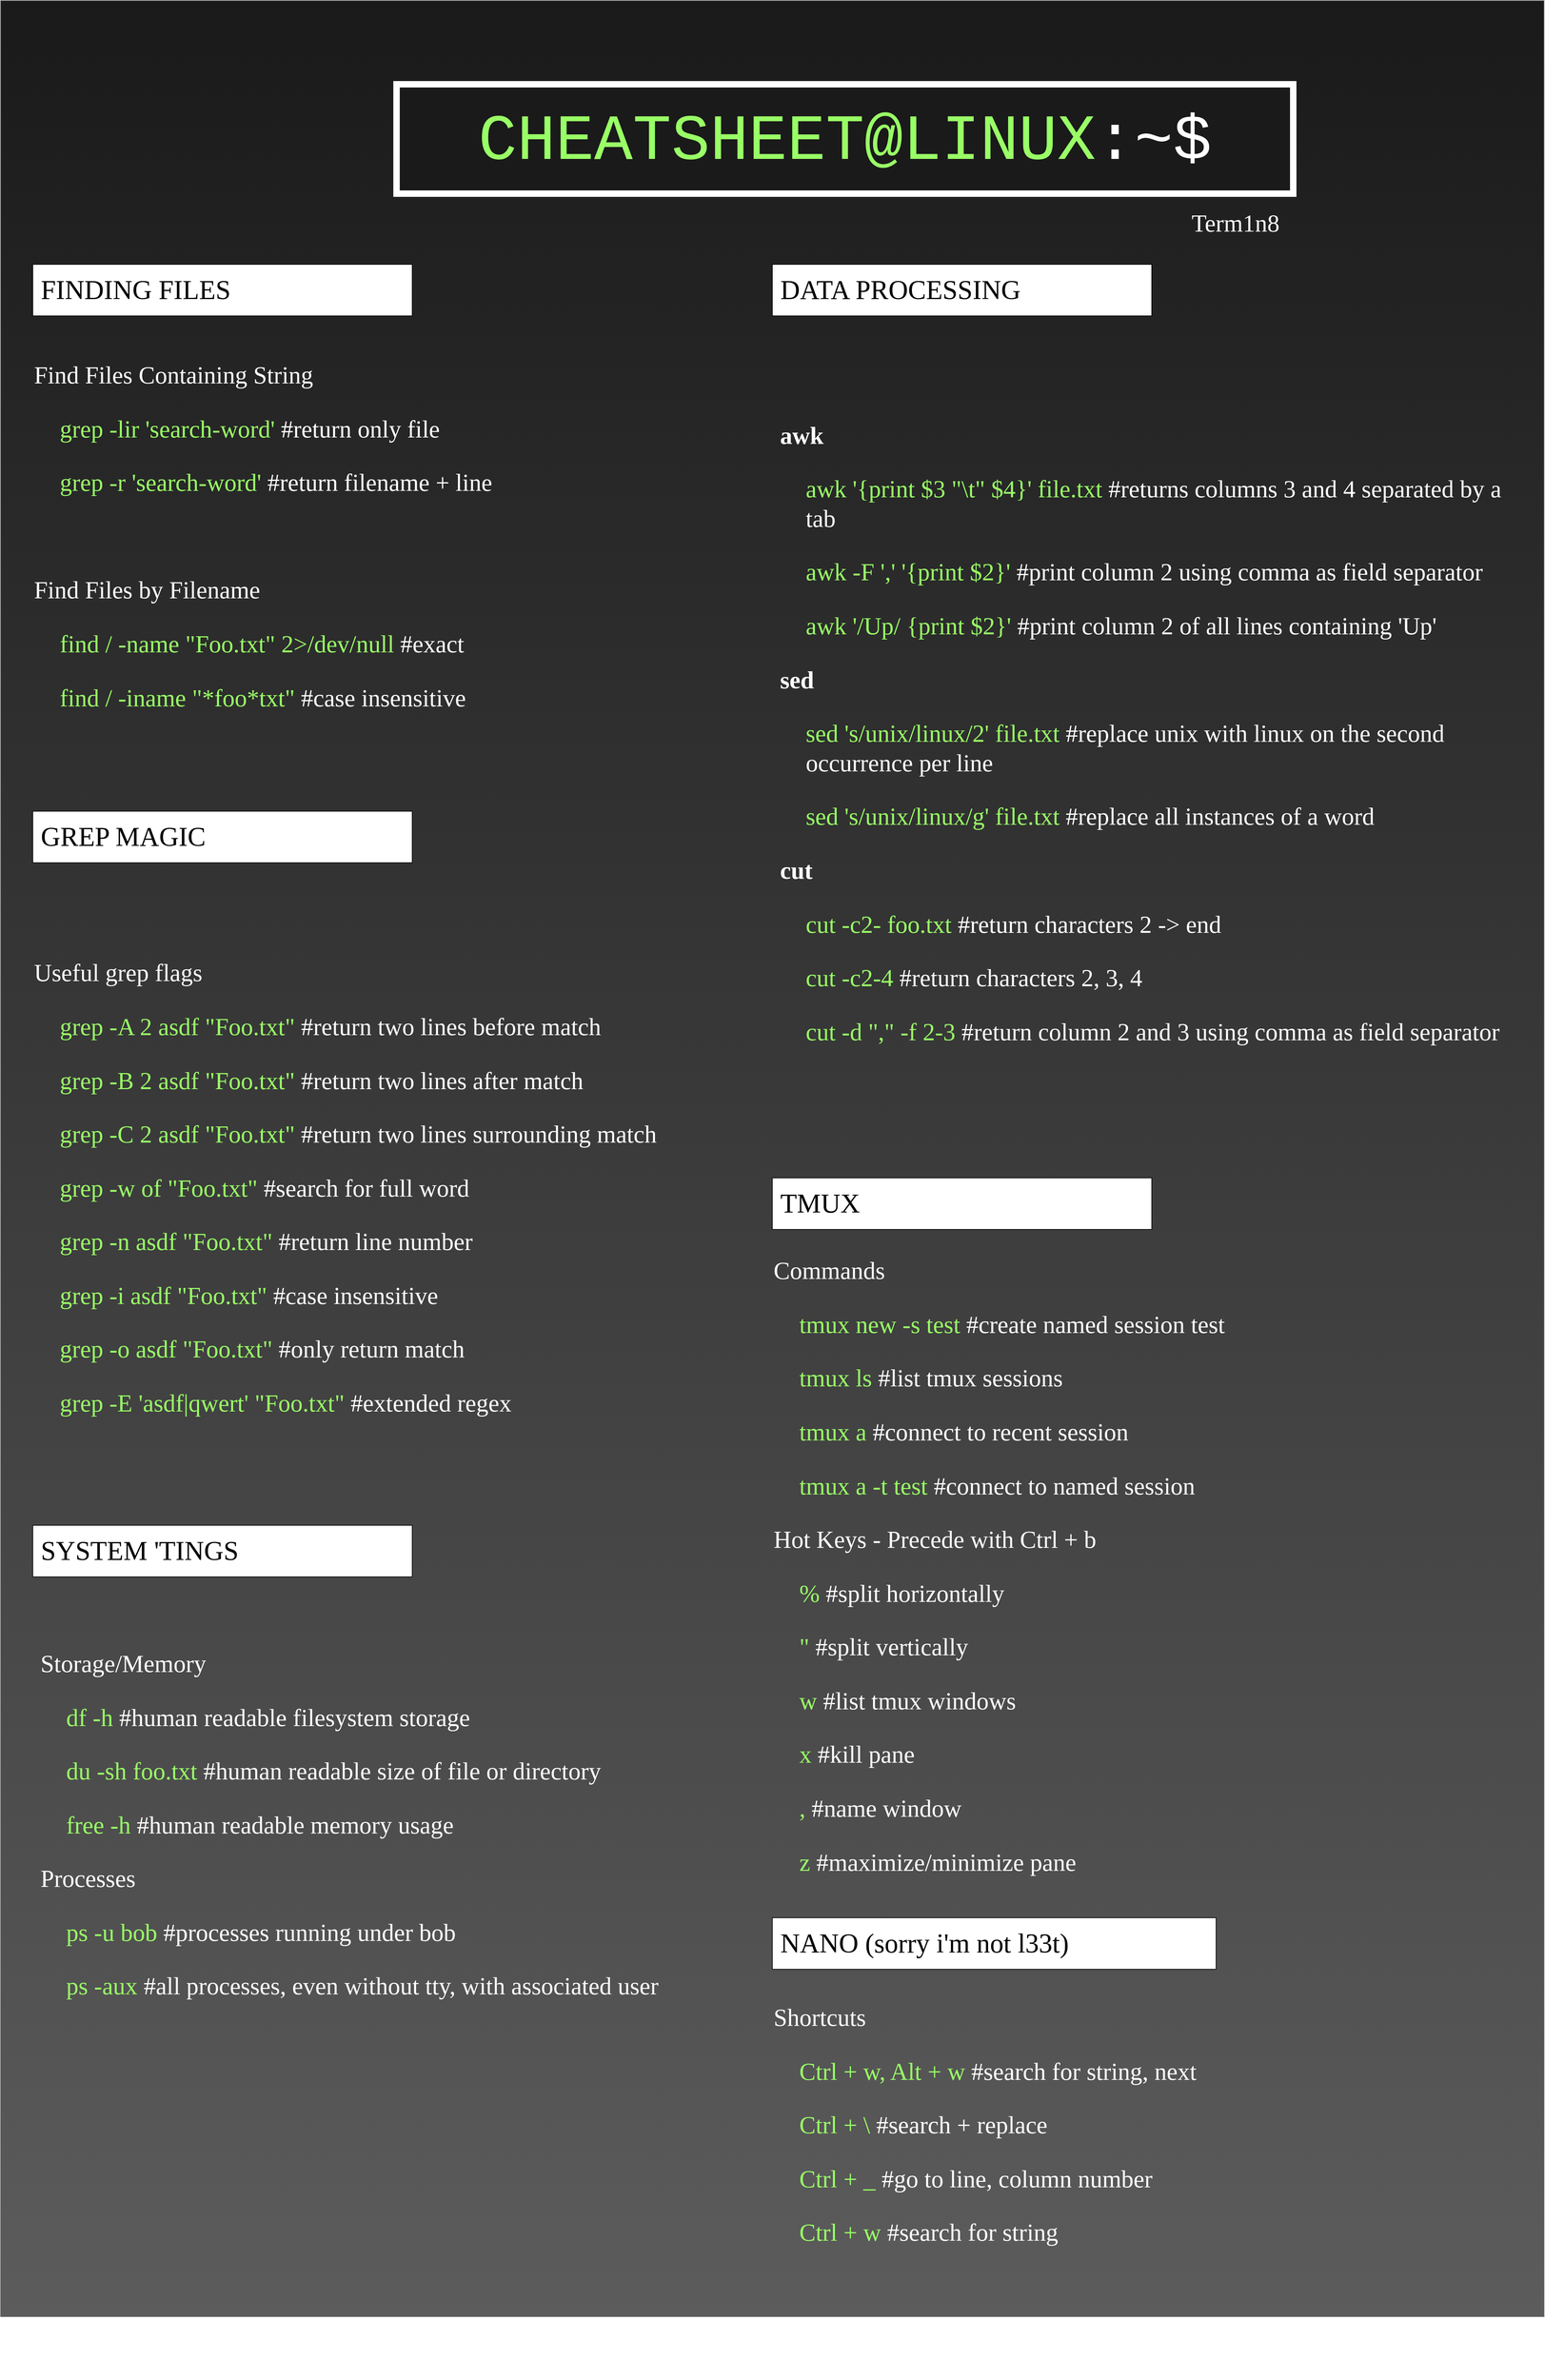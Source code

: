 <mxfile version="24.7.14">
  <diagram name="Page-1" id="yepkRTIXtn5WM8JtZFfc">
    <mxGraphModel dx="4609" dy="2458" grid="1" gridSize="10" guides="1" tooltips="1" connect="1" arrows="1" fold="1" page="1" pageScale="1" pageWidth="850" pageHeight="1100" math="0" shadow="0">
      <root>
        <mxCell id="0" />
        <mxCell id="1" parent="0" />
        <mxCell id="XDAFJz9XsZWurZsPIK9s-1" value="" style="rounded=0;whiteSpace=wrap;html=1;fillColor=#1A1A1A;strokeColor=#666666;gradientColor=#5C5C5C;gradientDirection=south;glass=0;shadow=0;" vertex="1" parent="1">
          <mxGeometry x="280" y="350" width="2400" height="3600" as="geometry" />
        </mxCell>
        <mxCell id="XDAFJz9XsZWurZsPIK9s-9" value="&lt;span style=&quot;font-size: 100px;&quot;&gt;&lt;font color=&quot;#99ff66&quot; face=&quot;Courier New&quot;&gt;CHEATSHEET@LINUX&lt;/font&gt;&lt;font color=&quot;#ffffff&quot; face=&quot;Courier New&quot;&gt;:&lt;/font&gt;&lt;font color=&quot;#ffffff&quot; face=&quot;Courier New&quot;&gt;~$&lt;/font&gt;&lt;/span&gt;" style="rounded=0;whiteSpace=wrap;html=1;fillColor=#1A1A1A;fontColor=#99CCFF;strokeColor=#FFFFFF;strokeWidth=10;" vertex="1" parent="1">
          <mxGeometry x="895.63" y="480" width="1394.37" height="170" as="geometry" />
        </mxCell>
        <mxCell id="XDAFJz9XsZWurZsPIK9s-11" value="&lt;font face=&quot;Lucida Console&quot; style=&quot;font-size: 42px;&quot;&gt;&amp;nbsp;FINDING FILES&lt;/font&gt;" style="rounded=0;whiteSpace=wrap;html=1;align=left;" vertex="1" parent="1">
          <mxGeometry x="330" y="760" width="590" height="80" as="geometry" />
        </mxCell>
        <mxCell id="XDAFJz9XsZWurZsPIK9s-14" value="&lt;font style=&quot;font-size: 38px;&quot; face=&quot;Lucida Console&quot; color=&quot;#ffffff&quot;&gt;Find Files Containing String&lt;/font&gt;&lt;blockquote style=&quot;line-height: 120%; font-size: 38px;&quot;&gt;&lt;font style=&quot;font-size: 38px;&quot; face=&quot;Lucida Console&quot;&gt;&lt;font style=&quot;font-size: 38px;&quot; color=&quot;#99ff66&quot;&gt;grep -lir &#39;search-word&#39; &lt;/font&gt;&lt;font style=&quot;font-size: 38px;&quot; color=&quot;#ffffff&quot;&gt;#return only file&lt;/font&gt;&lt;/font&gt;&lt;/blockquote&gt;&lt;blockquote style=&quot;line-height: 120%; font-size: 38px;&quot;&gt;&lt;font style=&quot;font-size: 38px;&quot; face=&quot;Lucida Console&quot;&gt;&lt;font style=&quot;font-size: 38px;&quot; color=&quot;#99ff66&quot;&gt;grep -r &#39;search-word&#39; &lt;/font&gt;&lt;font style=&quot;font-size: 38px;&quot; color=&quot;#ffffff&quot;&gt;#return filename + line&lt;/font&gt;&lt;/font&gt;&lt;/blockquote&gt;&lt;blockquote style=&quot;line-height: 120%; font-size: 38px;&quot;&gt;&lt;font style=&quot;font-size: 38px;&quot; face=&quot;Lucida Console&quot;&gt;&lt;font style=&quot;font-size: 38px;&quot; color=&quot;#ffffff&quot;&gt;&lt;br&gt;&lt;/font&gt;&lt;/font&gt;&lt;/blockquote&gt;&lt;div style=&quot;line-height: 120%; font-size: 38px;&quot;&gt;&lt;font style=&quot;font-size: 38px;&quot; face=&quot;Lucida Console&quot; color=&quot;#ffffff&quot;&gt;Find Files by Filename&lt;/font&gt;&lt;blockquote style=&quot;line-height: 120%;&quot;&gt;&lt;font style=&quot;font-size: 38px;&quot; color=&quot;#99ff66&quot; face=&quot;Lucida Console&quot;&gt;find / -name &quot;Foo.txt&quot; 2&amp;gt;/dev/null &lt;/font&gt;&lt;font color=&quot;#ffffff&quot; style=&quot;font-size: 38px;&quot; face=&quot;Lucida Console&quot;&gt;#exact&amp;nbsp;&lt;/font&gt;&lt;/blockquote&gt;&lt;blockquote style=&quot;line-height: 120%;&quot;&gt;&lt;font style=&quot;font-size: 38px;&quot; color=&quot;#99ff66&quot; face=&quot;Lucida Console&quot;&gt;find / -iname &quot;*foo*txt&quot;&amp;nbsp;&lt;/font&gt;&lt;font color=&quot;#ffffff&quot; style=&quot;font-size: 38px;&quot; face=&quot;Lucida Console&quot;&gt;#case insensitive&lt;/font&gt;&lt;/blockquote&gt;&lt;blockquote style=&quot;line-height: 120%;&quot;&gt;&lt;br&gt;&lt;/blockquote&gt;&lt;/div&gt;&lt;div style=&quot;line-height: 120%; font-size: 38px;&quot;&gt;&lt;font style=&quot;font-size: 38px;&quot; color=&quot;#99ff66&quot; face=&quot;Lucida Console&quot;&gt;&lt;br&gt;&lt;/font&gt;&lt;/div&gt;&lt;div style=&quot;line-height: 120%; font-size: 38px;&quot;&gt;&lt;font style=&quot;font-size: 38px;&quot; color=&quot;#99ff66&quot; face=&quot;Lucida Console&quot;&gt;&lt;span style=&quot;font-size: 42px;&quot;&gt;&lt;br&gt;&lt;/span&gt;&lt;/font&gt;&lt;/div&gt;" style="text;html=1;align=left;verticalAlign=middle;whiteSpace=wrap;rounded=0;" vertex="1" parent="1">
          <mxGeometry x="330" y="890" width="1180" height="800" as="geometry" />
        </mxCell>
        <mxCell id="XDAFJz9XsZWurZsPIK9s-43" value="&lt;font face=&quot;Lucida Console&quot; style=&quot;font-size: 42px;&quot;&gt;&amp;nbsp;DATA PROCESSING&lt;/font&gt;" style="rounded=0;whiteSpace=wrap;html=1;align=left;" vertex="1" parent="1">
          <mxGeometry x="1480" y="760" width="590" height="80" as="geometry" />
        </mxCell>
        <mxCell id="XDAFJz9XsZWurZsPIK9s-44" value="&lt;font style=&quot;font-size: 38px;&quot; face=&quot;Lucida Console&quot; color=&quot;#ffffff&quot;&gt;&lt;b&gt;awk&lt;/b&gt;&lt;/font&gt;&lt;blockquote style=&quot;line-height: 120%; font-size: 38px;&quot;&gt;&lt;font style=&quot;font-size: 38px;&quot; face=&quot;Lucida Console&quot;&gt;&lt;font style=&quot;font-size: 38px;&quot; color=&quot;#99ff66&quot;&gt;awk &#39;{print $3 &quot;\t&quot; $4}&#39; file.txt&amp;nbsp;&lt;/font&gt;&lt;font style=&quot;font-size: 38px;&quot; color=&quot;#ffffff&quot;&gt;#returns columns 3 and 4 separated by a tab&lt;/font&gt;&lt;/font&gt;&lt;/blockquote&gt;&lt;blockquote style=&quot;line-height: 120%; font-size: 38px;&quot;&gt;&lt;font style=&quot;font-size: 38px;&quot; face=&quot;Lucida Console&quot;&gt;&lt;font style=&quot;font-size: 38px;&quot; color=&quot;#99ff66&quot;&gt;awk -F &#39;,&#39; &#39;{print $2}&#39;&amp;nbsp;&lt;/font&gt;&lt;font style=&quot;font-size: 38px;&quot; color=&quot;#ffffff&quot;&gt;#print column 2 using comma as field separator&lt;/font&gt;&lt;/font&gt;&lt;/blockquote&gt;&lt;blockquote style=&quot;line-height: 120%; font-size: 38px;&quot;&gt;&lt;font style=&quot;font-family: &amp;quot;Lucida Console&amp;quot;;&quot; color=&quot;#99ff66&quot;&gt;awk &#39;/Up/ {print $2}&#39;&amp;nbsp;&lt;/font&gt;&lt;font style=&quot;font-family: &amp;quot;Lucida Console&amp;quot;;&quot; color=&quot;#ffffff&quot;&gt;#print column 2 of all lines containing &#39;Up&#39;&lt;/font&gt;&lt;font style=&quot;font-size: 38px;&quot; face=&quot;Lucida Console&quot;&gt;&lt;font style=&quot;font-size: 38px;&quot; color=&quot;#ffffff&quot;&gt;&lt;br&gt;&lt;/font&gt;&lt;/font&gt;&lt;/blockquote&gt;&lt;font style=&quot;font-size: 38px;&quot; face=&quot;Lucida Console&quot; color=&quot;#ffffff&quot;&gt;&lt;b&gt;sed&lt;/b&gt;&lt;/font&gt;&lt;blockquote style=&quot;font-size: 38px; line-height: 45.6px;&quot;&gt;&lt;font color=&quot;#99ff66&quot; face=&quot;Lucida Console&quot;&gt;sed &#39;s/unix/linux/2&#39; file.txt&amp;nbsp;&lt;/font&gt;&lt;font color=&quot;#ffffff&quot; face=&quot;Lucida Console&quot;&gt;#replace unix with linux on the second occurrence per line&amp;nbsp;&lt;/font&gt;&lt;/blockquote&gt;&lt;blockquote style=&quot;font-size: 38px; line-height: 45.6px;&quot;&gt;&lt;font color=&quot;#99ff66&quot; face=&quot;Lucida Console&quot;&gt;sed &#39;s/unix/linux/g&#39; file.txt&amp;nbsp;&lt;/font&gt;&lt;font color=&quot;#ffffff&quot; face=&quot;Lucida Console&quot;&gt;#replace all instances of a word&lt;/font&gt;&lt;/blockquote&gt;&lt;div style=&quot;line-height: 120%; font-size: 38px;&quot;&gt;&lt;font face=&quot;Lucida Console&quot; color=&quot;#ffffff&quot;&gt;&lt;b&gt;cut&lt;/b&gt;&lt;/font&gt;&lt;br&gt;&lt;blockquote style=&quot;line-height: 120%;&quot;&gt;&lt;font style=&quot;font-size: 38px;&quot; color=&quot;#99ff66&quot; face=&quot;Lucida Console&quot;&gt;cut -c2- foo.txt&amp;nbsp;&lt;/font&gt;&lt;font color=&quot;#ffffff&quot; style=&quot;font-size: 38px;&quot; face=&quot;Lucida Console&quot;&gt;#return characters 2 -&amp;gt; end&lt;/font&gt;&lt;/blockquote&gt;&lt;blockquote style=&quot;line-height: 120%;&quot;&gt;&lt;font style=&quot;font-size: 38px;&quot; color=&quot;#99ff66&quot; face=&quot;Lucida Console&quot;&gt;cut -c2-4&amp;nbsp;&lt;/font&gt;&lt;font color=&quot;#ffffff&quot; style=&quot;font-size: 38px;&quot; face=&quot;Lucida Console&quot;&gt;#return characters 2, 3, 4&lt;/font&gt;&lt;/blockquote&gt;&lt;blockquote style=&quot;line-height: 120%;&quot;&gt;&lt;font color=&quot;#99ff66&quot; face=&quot;Lucida Console&quot;&gt;cut -d &quot;,&quot; -f 2-3&amp;nbsp;&lt;/font&gt;&lt;font color=&quot;#ffffff&quot; face=&quot;Lucida Console&quot;&gt;#return column 2 and 3 using comma as field separator&lt;/font&gt;&lt;font color=&quot;#ffffff&quot; style=&quot;font-size: 38px;&quot; face=&quot;Lucida Console&quot;&gt;&lt;br&gt;&lt;/font&gt;&lt;/blockquote&gt;&lt;blockquote style=&quot;line-height: 120%;&quot;&gt;&lt;font color=&quot;#ffffff&quot; style=&quot;font-size: 38px;&quot; face=&quot;Lucida Console&quot;&gt;&lt;br&gt;&lt;/font&gt;&lt;/blockquote&gt;&lt;blockquote style=&quot;line-height: 120%;&quot;&gt;&lt;font color=&quot;#ffffff&quot; style=&quot;font-size: 38px;&quot; face=&quot;Lucida Console&quot;&gt;&lt;br&gt;&lt;/font&gt;&lt;/blockquote&gt;&lt;blockquote style=&quot;line-height: 120%;&quot;&gt;&lt;br&gt;&lt;/blockquote&gt;&lt;/div&gt;&lt;div style=&quot;line-height: 120%; font-size: 38px;&quot;&gt;&lt;font style=&quot;font-size: 38px;&quot; color=&quot;#99ff66&quot; face=&quot;Lucida Console&quot;&gt;&lt;br&gt;&lt;/font&gt;&lt;/div&gt;&lt;div style=&quot;line-height: 120%; font-size: 38px;&quot;&gt;&lt;font style=&quot;font-size: 38px;&quot; color=&quot;#99ff66&quot; face=&quot;Lucida Console&quot;&gt;&lt;span style=&quot;font-size: 42px;&quot;&gt;&lt;br&gt;&lt;/span&gt;&lt;/font&gt;&lt;/div&gt;" style="text;html=1;align=left;verticalAlign=middle;whiteSpace=wrap;rounded=0;" vertex="1" parent="1">
          <mxGeometry x="1490" y="1280" width="1180" height="800" as="geometry" />
        </mxCell>
        <mxCell id="XDAFJz9XsZWurZsPIK9s-46" value="&lt;font face=&quot;Lucida Console&quot; style=&quot;font-size: 42px;&quot;&gt;&amp;nbsp;GREP MAGIC&lt;/font&gt;" style="rounded=0;whiteSpace=wrap;html=1;align=left;" vertex="1" parent="1">
          <mxGeometry x="330" y="1610" width="590" height="80" as="geometry" />
        </mxCell>
        <mxCell id="XDAFJz9XsZWurZsPIK9s-47" value="&lt;font style=&quot;font-size: 38px;&quot; face=&quot;Lucida Console&quot; color=&quot;#ffffff&quot;&gt;Useful grep flags&lt;/font&gt;&lt;blockquote style=&quot;font-size: 38px; line-height: 45.6px;&quot;&gt;&lt;font color=&quot;#99ff66&quot; face=&quot;Lucida Console&quot;&gt;grep -A 2 asdf &quot;Foo.txt&quot;&amp;nbsp;&lt;/font&gt;&lt;font color=&quot;#ffffff&quot; face=&quot;Lucida Console&quot;&gt;#return two lines before match&amp;nbsp;&lt;/font&gt;&lt;font color=&quot;#99ff66&quot; face=&quot;Lucida Console&quot;&gt;&lt;br&gt;&lt;/font&gt;&lt;/blockquote&gt;&lt;blockquote style=&quot;font-size: 38px; line-height: 45.6px;&quot;&gt;&lt;font color=&quot;#99ff66&quot; face=&quot;Lucida Console&quot;&gt;grep -B 2 asdf &quot;Foo.txt&quot;&amp;nbsp;&lt;/font&gt;&lt;font color=&quot;#ffffff&quot; face=&quot;Lucida Console&quot;&gt;#return two lines after match&amp;nbsp;&lt;/font&gt;&lt;font color=&quot;#99ff66&quot; face=&quot;Lucida Console&quot;&gt;&lt;br&gt;&lt;/font&gt;&lt;/blockquote&gt;&lt;blockquote style=&quot;font-size: 38px; line-height: 45.6px;&quot;&gt;&lt;font color=&quot;#99ff66&quot; face=&quot;Lucida Console&quot;&gt;grep -C 2 asdf &quot;Foo.txt&quot;&amp;nbsp;&lt;/font&gt;&lt;font color=&quot;#ffffff&quot; face=&quot;Lucida Console&quot;&gt;#return two lines surrounding match&amp;nbsp;&lt;/font&gt;&lt;/blockquote&gt;&lt;blockquote style=&quot;font-size: 38px; line-height: 45.6px;&quot;&gt;&lt;font color=&quot;#99ff66&quot; face=&quot;Lucida Console&quot;&gt;grep -w of &quot;Foo.txt&quot;&amp;nbsp;&lt;/font&gt;&lt;font color=&quot;#ffffff&quot; face=&quot;Lucida Console&quot;&gt;#search for full word&lt;/font&gt;&lt;br&gt;&lt;/blockquote&gt;&lt;blockquote style=&quot;font-size: 38px; line-height: 45.6px;&quot;&gt;&lt;font color=&quot;#99ff66&quot; face=&quot;Lucida Console&quot;&gt;grep -n asdf &quot;Foo.txt&quot;&amp;nbsp;&lt;/font&gt;&lt;font color=&quot;#ffffff&quot; face=&quot;Lucida Console&quot;&gt;#return line number&lt;/font&gt;&lt;font color=&quot;#ffffff&quot; face=&quot;Lucida Console&quot;&gt;&lt;br&gt;&lt;/font&gt;&lt;/blockquote&gt;&lt;blockquote style=&quot;font-size: 38px; line-height: 45.6px;&quot;&gt;&lt;font color=&quot;#99ff66&quot; face=&quot;Lucida Console&quot;&gt;grep -i asdf &quot;Foo.txt&quot;&amp;nbsp;&lt;/font&gt;&lt;font color=&quot;#ffffff&quot; face=&quot;Lucida Console&quot;&gt;#case insensitive&lt;/font&gt;&lt;font color=&quot;#ffffff&quot; face=&quot;Lucida Console&quot;&gt;&lt;br&gt;&lt;/font&gt;&lt;/blockquote&gt;&lt;blockquote style=&quot;font-size: 38px; line-height: 45.6px;&quot;&gt;&lt;font color=&quot;#99ff66&quot; face=&quot;Lucida Console&quot;&gt;grep -o asdf &quot;Foo.txt&quot;&amp;nbsp;&lt;/font&gt;&lt;font color=&quot;#ffffff&quot; face=&quot;Lucida Console&quot;&gt;#only return match&lt;/font&gt;&lt;font color=&quot;#ffffff&quot; face=&quot;Lucida Console&quot;&gt;&lt;br&gt;&lt;/font&gt;&lt;/blockquote&gt;&lt;blockquote style=&quot;font-size: 38px; line-height: 45.6px;&quot;&gt;&lt;font color=&quot;#99ff66&quot; face=&quot;Lucida Console&quot;&gt;grep -E &#39;asdf|qwert&#39; &quot;Foo.txt&quot;&amp;nbsp;&lt;/font&gt;&lt;font color=&quot;#ffffff&quot; face=&quot;Lucida Console&quot;&gt;#extended regex&lt;/font&gt;&lt;font color=&quot;#ffffff&quot; face=&quot;Lucida Console&quot;&gt;&lt;br&gt;&lt;/font&gt;&lt;/blockquote&gt;" style="text;html=1;align=left;verticalAlign=middle;whiteSpace=wrap;rounded=0;" vertex="1" parent="1">
          <mxGeometry x="330" y="1720" width="1170" height="990" as="geometry" />
        </mxCell>
        <mxCell id="XDAFJz9XsZWurZsPIK9s-49" value="&lt;span style=&quot;color: rgb(255, 255, 255); font-family: &amp;quot;Lucida Console&amp;quot;; font-size: 38px;&quot;&gt;Storage/Memory&lt;/span&gt;&lt;div&gt;&lt;blockquote style=&quot;font-size: 38px; line-height: 45.6px;&quot;&gt;&lt;font color=&quot;#99ff66&quot; face=&quot;Lucida Console&quot;&gt;df -h&amp;nbsp;&lt;/font&gt;&lt;font color=&quot;#ffffff&quot; face=&quot;Lucida Console&quot;&gt;#human readable filesystem storage&amp;nbsp;&lt;/font&gt;&lt;font color=&quot;#99ff66&quot; face=&quot;Lucida Console&quot;&gt;&lt;br&gt;&lt;/font&gt;&lt;/blockquote&gt;&lt;blockquote style=&quot;font-size: 38px; line-height: 45.6px;&quot;&gt;&lt;font color=&quot;#99ff66&quot; face=&quot;Lucida Console&quot;&gt;du -sh foo.txt&amp;nbsp;&lt;/font&gt;&lt;font color=&quot;#ffffff&quot; face=&quot;Lucida Console&quot;&gt;#human readable size of file or directory&lt;/font&gt;&lt;font color=&quot;#99ff66&quot; face=&quot;Lucida Console&quot;&gt;&lt;br&gt;&lt;/font&gt;&lt;/blockquote&gt;&lt;blockquote style=&quot;font-size: 38px; line-height: 45.6px;&quot;&gt;&lt;font color=&quot;#99ff66&quot; face=&quot;Lucida Console&quot;&gt;free -h&amp;nbsp;&lt;/font&gt;&lt;font color=&quot;#ffffff&quot; face=&quot;Lucida Console&quot;&gt;#human readable memory usage&amp;nbsp;&lt;/font&gt;&lt;/blockquote&gt;&lt;div&gt;&lt;font style=&quot;font-size: 38px;&quot; face=&quot;Lucida Console&quot; color=&quot;#ffffff&quot;&gt;Processes&lt;/font&gt;&lt;blockquote style=&quot;font-size: 38px; line-height: 45.6px;&quot;&gt;&lt;font color=&quot;#99ff66&quot; face=&quot;Lucida Console&quot;&gt;ps -u bob&amp;nbsp;&lt;/font&gt;&lt;font color=&quot;#ffffff&quot; face=&quot;Lucida Console&quot;&gt;#processes running under bob&lt;/font&gt;&lt;br&gt;&lt;/blockquote&gt;&lt;blockquote style=&quot;font-size: 38px; line-height: 45.6px;&quot;&gt;&lt;font color=&quot;#99ff66&quot; face=&quot;Lucida Console&quot;&gt;ps -aux&amp;nbsp;&lt;/font&gt;&lt;font color=&quot;#ffffff&quot; face=&quot;Lucida Console&quot;&gt;#all processes, even without tty, with associated user&lt;/font&gt;&lt;font color=&quot;#ffffff&quot; face=&quot;Lucida Console&quot;&gt;&lt;br&gt;&lt;/font&gt;&lt;/blockquote&gt;&lt;/div&gt;&lt;/div&gt;" style="text;html=1;align=left;verticalAlign=middle;whiteSpace=wrap;rounded=0;" vertex="1" parent="1">
          <mxGeometry x="340" y="2710" width="1170" height="990" as="geometry" />
        </mxCell>
        <mxCell id="XDAFJz9XsZWurZsPIK9s-50" value="&lt;font face=&quot;Lucida Console&quot;&gt;&lt;span style=&quot;font-size: 42px;&quot;&gt;&amp;nbsp;TMUX&lt;/span&gt;&lt;/font&gt;" style="rounded=0;whiteSpace=wrap;html=1;align=left;" vertex="1" parent="1">
          <mxGeometry x="1480" y="2180" width="590" height="80" as="geometry" />
        </mxCell>
        <mxCell id="XDAFJz9XsZWurZsPIK9s-51" value="&lt;span style=&quot;color: rgb(255, 255, 255); font-family: &amp;quot;Lucida Console&amp;quot;; font-size: 38px;&quot;&gt;Commands&lt;/span&gt;&lt;div&gt;&lt;blockquote style=&quot;font-size: 38px; line-height: 45.6px;&quot;&gt;&lt;font color=&quot;#99ff66&quot; face=&quot;Lucida Console&quot;&gt;tmux new -s test&amp;nbsp;&lt;/font&gt;&lt;font color=&quot;#ffffff&quot; face=&quot;Lucida Console&quot;&gt;#create named session test&lt;/font&gt;&lt;font color=&quot;#99ff66&quot; face=&quot;Lucida Console&quot;&gt;&lt;br&gt;&lt;/font&gt;&lt;/blockquote&gt;&lt;blockquote style=&quot;font-size: 38px; line-height: 45.6px;&quot;&gt;&lt;font color=&quot;#99ff66&quot; face=&quot;Lucida Console&quot;&gt;tmux ls&amp;nbsp;&lt;/font&gt;&lt;font color=&quot;#ffffff&quot; face=&quot;Lucida Console&quot;&gt;#list tmux sessions&lt;/font&gt;&lt;font color=&quot;#99ff66&quot; face=&quot;Lucida Console&quot;&gt;&lt;br&gt;&lt;/font&gt;&lt;/blockquote&gt;&lt;blockquote style=&quot;font-size: 38px; line-height: 45.6px;&quot;&gt;&lt;font color=&quot;#99ff66&quot; face=&quot;Lucida Console&quot;&gt;tmux a&amp;nbsp;&lt;/font&gt;&lt;font color=&quot;#ffffff&quot; face=&quot;Lucida Console&quot;&gt;#connect to recent session&amp;nbsp;&lt;/font&gt;&lt;font color=&quot;#ffffff&quot; face=&quot;Lucida Console&quot;&gt;&lt;br&gt;&lt;/font&gt;&lt;/blockquote&gt;&lt;blockquote style=&quot;font-size: 38px; line-height: 45.6px;&quot;&gt;&lt;font color=&quot;#99ff66&quot; face=&quot;Lucida Console&quot;&gt;tmux a -t test&amp;nbsp;&lt;/font&gt;&lt;font color=&quot;#ffffff&quot; face=&quot;Lucida Console&quot;&gt;#connect to named session&amp;nbsp;&lt;/font&gt;&lt;/blockquote&gt;&lt;div&gt;&lt;font face=&quot;Lucida Console&quot; color=&quot;#ffffff&quot;&gt;&lt;span style=&quot;font-size: 38px;&quot;&gt;Hot Keys - Precede with Ctrl + b&lt;/span&gt;&lt;/font&gt;&lt;br&gt;&lt;blockquote style=&quot;font-size: 38px; line-height: 45.6px;&quot;&gt;&lt;font color=&quot;#99ff66&quot; face=&quot;Lucida Console&quot;&gt;%&amp;nbsp;&lt;/font&gt;&lt;font color=&quot;#ffffff&quot; face=&quot;Lucida Console&quot;&gt;#split horizontally&lt;/font&gt;&lt;br&gt;&lt;/blockquote&gt;&lt;blockquote style=&quot;font-size: 38px; line-height: 45.6px;&quot;&gt;&lt;font color=&quot;#99ff66&quot; face=&quot;Lucida Console&quot;&gt;&quot;&amp;nbsp;&lt;/font&gt;&lt;font color=&quot;#ffffff&quot; face=&quot;Lucida Console&quot;&gt;#split vertically&lt;/font&gt;&lt;font color=&quot;#ffffff&quot; face=&quot;Lucida Console&quot;&gt;&lt;br&gt;&lt;/font&gt;&lt;/blockquote&gt;&lt;blockquote style=&quot;font-size: 38px; line-height: 45.6px;&quot;&gt;&lt;font color=&quot;#99ff66&quot; face=&quot;Lucida Console&quot;&gt;w&amp;nbsp;&lt;/font&gt;&lt;font color=&quot;#ffffff&quot; face=&quot;Lucida Console&quot;&gt;#list tmux windows&lt;/font&gt;&lt;font color=&quot;#ffffff&quot; face=&quot;Lucida Console&quot;&gt;&lt;br&gt;&lt;/font&gt;&lt;/blockquote&gt;&lt;blockquote style=&quot;font-size: 38px; line-height: 45.6px;&quot;&gt;&lt;font color=&quot;#99ff66&quot; face=&quot;Lucida Console&quot;&gt;x&amp;nbsp;&lt;/font&gt;&lt;font color=&quot;#ffffff&quot; face=&quot;Lucida Console&quot;&gt;#kill pane&lt;/font&gt;&lt;font color=&quot;#ffffff&quot; face=&quot;Lucida Console&quot;&gt;&lt;br&gt;&lt;/font&gt;&lt;/blockquote&gt;&lt;blockquote style=&quot;font-size: 38px; line-height: 45.6px;&quot;&gt;&lt;font color=&quot;#99ff66&quot; face=&quot;Lucida Console&quot;&gt;,&amp;nbsp;&lt;/font&gt;&lt;font color=&quot;#ffffff&quot; face=&quot;Lucida Console&quot;&gt;#name window&lt;/font&gt;&lt;/blockquote&gt;&lt;blockquote style=&quot;font-size: 38px; line-height: 45.6px;&quot;&gt;&lt;font color=&quot;#99ff66&quot; face=&quot;Lucida Console&quot;&gt;z&amp;nbsp;&lt;/font&gt;&lt;font color=&quot;#ffffff&quot; face=&quot;Lucida Console&quot;&gt;#maximize/minimize pane&lt;/font&gt;&lt;font color=&quot;#ffffff&quot; face=&quot;Lucida Console&quot;&gt;&lt;br&gt;&lt;/font&gt;&lt;/blockquote&gt;&lt;blockquote style=&quot;font-size: 38px; line-height: 45.6px;&quot;&gt;&lt;font color=&quot;#ffffff&quot; face=&quot;Lucida Console&quot;&gt;&lt;br&gt;&lt;/font&gt;&lt;/blockquote&gt;&lt;/div&gt;&lt;/div&gt;" style="text;html=1;align=left;verticalAlign=middle;whiteSpace=wrap;rounded=0;" vertex="1" parent="1">
          <mxGeometry x="1480" y="2350" width="1170" height="990" as="geometry" />
        </mxCell>
        <mxCell id="XDAFJz9XsZWurZsPIK9s-52" value="&lt;font face=&quot;Lucida Console&quot;&gt;&lt;span style=&quot;font-size: 42px;&quot;&gt;&amp;nbsp;NANO (sorry i&#39;m not l33t)&lt;/span&gt;&lt;/font&gt;" style="rounded=0;whiteSpace=wrap;html=1;align=left;" vertex="1" parent="1">
          <mxGeometry x="1480" y="3330" width="690" height="80" as="geometry" />
        </mxCell>
        <mxCell id="XDAFJz9XsZWurZsPIK9s-53" value="&lt;span style=&quot;color: rgb(255, 255, 255); font-family: &amp;quot;Lucida Console&amp;quot;; font-size: 38px;&quot;&gt;Shortcuts&lt;/span&gt;&lt;div&gt;&lt;blockquote style=&quot;font-size: 38px; line-height: 45.6px;&quot;&gt;&lt;font color=&quot;#99ff66&quot; face=&quot;Lucida Console&quot;&gt;Ctrl + w, Alt + w&amp;nbsp;&lt;/font&gt;&lt;font color=&quot;#ffffff&quot; face=&quot;Lucida Console&quot;&gt;#search for string, next&lt;/font&gt;&lt;font color=&quot;#99ff66&quot; face=&quot;Lucida Console&quot;&gt;&lt;br&gt;&lt;/font&gt;&lt;/blockquote&gt;&lt;blockquote style=&quot;font-size: 38px; line-height: 45.6px;&quot;&gt;&lt;font color=&quot;#99ff66&quot; face=&quot;Lucida Console&quot;&gt;Ctrl + \&amp;nbsp;&lt;/font&gt;&lt;font color=&quot;#ffffff&quot; face=&quot;Lucida Console&quot;&gt;#search + replace&lt;/font&gt;&lt;font color=&quot;#99ff66&quot; face=&quot;Lucida Console&quot;&gt;&lt;br&gt;&lt;/font&gt;&lt;/blockquote&gt;&lt;blockquote style=&quot;font-size: 38px; line-height: 45.6px;&quot;&gt;&lt;font color=&quot;#99ff66&quot; face=&quot;Lucida Console&quot;&gt;Ctrl + _&amp;nbsp;&lt;/font&gt;&lt;font color=&quot;#ffffff&quot; face=&quot;Lucida Console&quot;&gt;#go to line, column number&lt;/font&gt;&lt;font color=&quot;#ffffff&quot; face=&quot;Lucida Console&quot;&gt;&lt;br&gt;&lt;/font&gt;&lt;/blockquote&gt;&lt;blockquote style=&quot;font-size: 38px; line-height: 45.6px;&quot;&gt;&lt;font color=&quot;#99ff66&quot; face=&quot;Lucida Console&quot;&gt;Ctrl + w&amp;nbsp;&lt;/font&gt;&lt;font color=&quot;#ffffff&quot; face=&quot;Lucida Console&quot;&gt;#search for string&lt;/font&gt;&lt;font color=&quot;#ffffff&quot; face=&quot;Lucida Console&quot;&gt;&lt;br&gt;&lt;/font&gt;&lt;/blockquote&gt;&lt;blockquote style=&quot;font-size: 38px; line-height: 45.6px;&quot;&gt;&lt;br&gt;&lt;/blockquote&gt;&lt;div&gt;&lt;blockquote style=&quot;font-size: 38px; line-height: 45.6px;&quot;&gt;&lt;font color=&quot;#ffffff&quot; face=&quot;Lucida Console&quot;&gt;&lt;br&gt;&lt;/font&gt;&lt;/blockquote&gt;&lt;/div&gt;&lt;/div&gt;" style="text;html=1;align=left;verticalAlign=middle;whiteSpace=wrap;rounded=0;" vertex="1" parent="1">
          <mxGeometry x="1480" y="3530" width="1130" height="450" as="geometry" />
        </mxCell>
        <mxCell id="XDAFJz9XsZWurZsPIK9s-48" value="&lt;font face=&quot;Lucida Console&quot; style=&quot;font-size: 42px;&quot;&gt;&amp;nbsp;SYSTEM &#39;TINGS&lt;/font&gt;" style="rounded=0;whiteSpace=wrap;html=1;align=left;" vertex="1" parent="1">
          <mxGeometry x="330" y="2720" width="590" height="80" as="geometry" />
        </mxCell>
        <mxCell id="XDAFJz9XsZWurZsPIK9s-54" value="&lt;div style=&quot;line-height: 120%;&quot;&gt;&lt;font color=&quot;#ffffff&quot; style=&quot;font-size: 38px;&quot; face=&quot;Lucida Console&quot;&gt;Term1n8&lt;/font&gt;&lt;/div&gt;" style="text;html=1;align=left;verticalAlign=middle;whiteSpace=wrap;rounded=0;" vertex="1" parent="1">
          <mxGeometry x="2130" y="670" width="165" height="60" as="geometry" />
        </mxCell>
      </root>
    </mxGraphModel>
  </diagram>
</mxfile>
